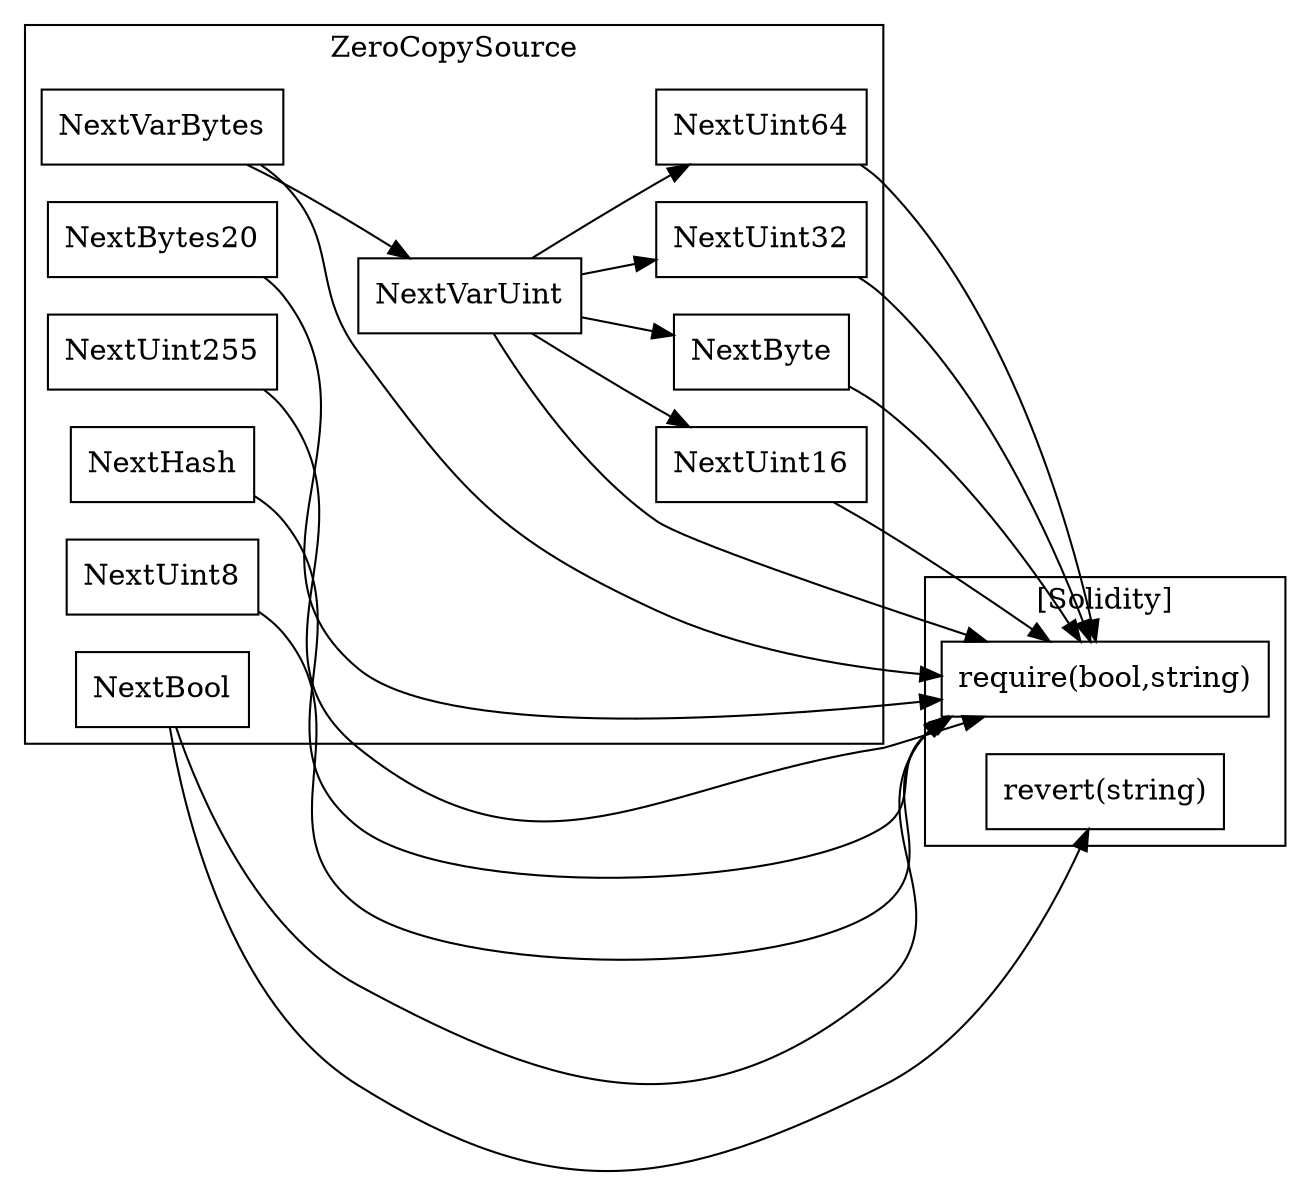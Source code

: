 strict digraph {
rankdir="LR"
node [shape=box]
subgraph cluster_1894_ZeroCopySource {
label = "ZeroCopySource"
"1894_NextVarUint" [label="NextVarUint"]
"1894_NextUint16" [label="NextUint16"]
"1894_NextUint8" [label="NextUint8"]
"1894_NextByte" [label="NextByte"]
"1894_NextBytes20" [label="NextBytes20"]
"1894_NextVarBytes" [label="NextVarBytes"]
"1894_NextUint255" [label="NextUint255"]
"1894_NextBool" [label="NextBool"]
"1894_NextUint32" [label="NextUint32"]
"1894_NextHash" [label="NextHash"]
"1894_NextUint64" [label="NextUint64"]
"1894_NextVarBytes" -> "1894_NextVarUint"
"1894_NextVarUint" -> "1894_NextUint32"
"1894_NextVarUint" -> "1894_NextUint64"
"1894_NextVarUint" -> "1894_NextByte"
"1894_NextVarUint" -> "1894_NextUint16"
}subgraph cluster_solidity {
label = "[Solidity]"
"revert(string)" 
"require(bool,string)" 
"1894_NextUint64" -> "require(bool,string)"
"1894_NextBytes20" -> "require(bool,string)"
"1894_NextUint8" -> "require(bool,string)"
"1894_NextUint16" -> "require(bool,string)"
"1894_NextVarUint" -> "require(bool,string)"
"1894_NextBool" -> "revert(string)"
"1894_NextBool" -> "require(bool,string)"
"1894_NextUint32" -> "require(bool,string)"
"1894_NextUint255" -> "require(bool,string)"
"1894_NextHash" -> "require(bool,string)"
"1894_NextByte" -> "require(bool,string)"
"1894_NextVarBytes" -> "require(bool,string)"
}
}